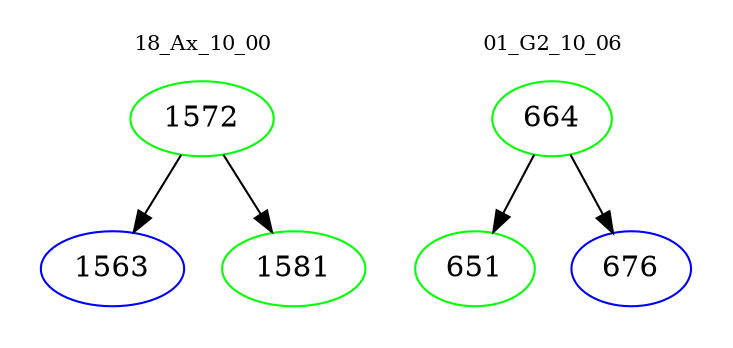 digraph{
subgraph cluster_0 {
color = white
label = "18_Ax_10_00";
fontsize=10;
T0_1572 [label="1572", color="green"]
T0_1572 -> T0_1563 [color="black"]
T0_1563 [label="1563", color="blue"]
T0_1572 -> T0_1581 [color="black"]
T0_1581 [label="1581", color="green"]
}
subgraph cluster_1 {
color = white
label = "01_G2_10_06";
fontsize=10;
T1_664 [label="664", color="green"]
T1_664 -> T1_651 [color="black"]
T1_651 [label="651", color="green"]
T1_664 -> T1_676 [color="black"]
T1_676 [label="676", color="blue"]
}
}
